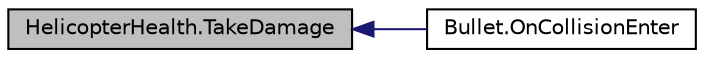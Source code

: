 digraph "HelicopterHealth.TakeDamage"
{
  edge [fontname="Helvetica",fontsize="10",labelfontname="Helvetica",labelfontsize="10"];
  node [fontname="Helvetica",fontsize="10",shape=record];
  rankdir="LR";
  Node9 [label="HelicopterHealth.TakeDamage",height=0.2,width=0.4,color="black", fillcolor="grey75", style="filled", fontcolor="black"];
  Node9 -> Node10 [dir="back",color="midnightblue",fontsize="10",style="solid",fontname="Helvetica"];
  Node10 [label="Bullet.OnCollisionEnter",height=0.2,width=0.4,color="black", fillcolor="white", style="filled",URL="$class_bullet.html#a6c1f4680918f6fb4f8020a6d5a1cbef5",tooltip="When there is a collision detection from the enemy bullet to the player&#39;s tank. If it collides with e..."];
}
